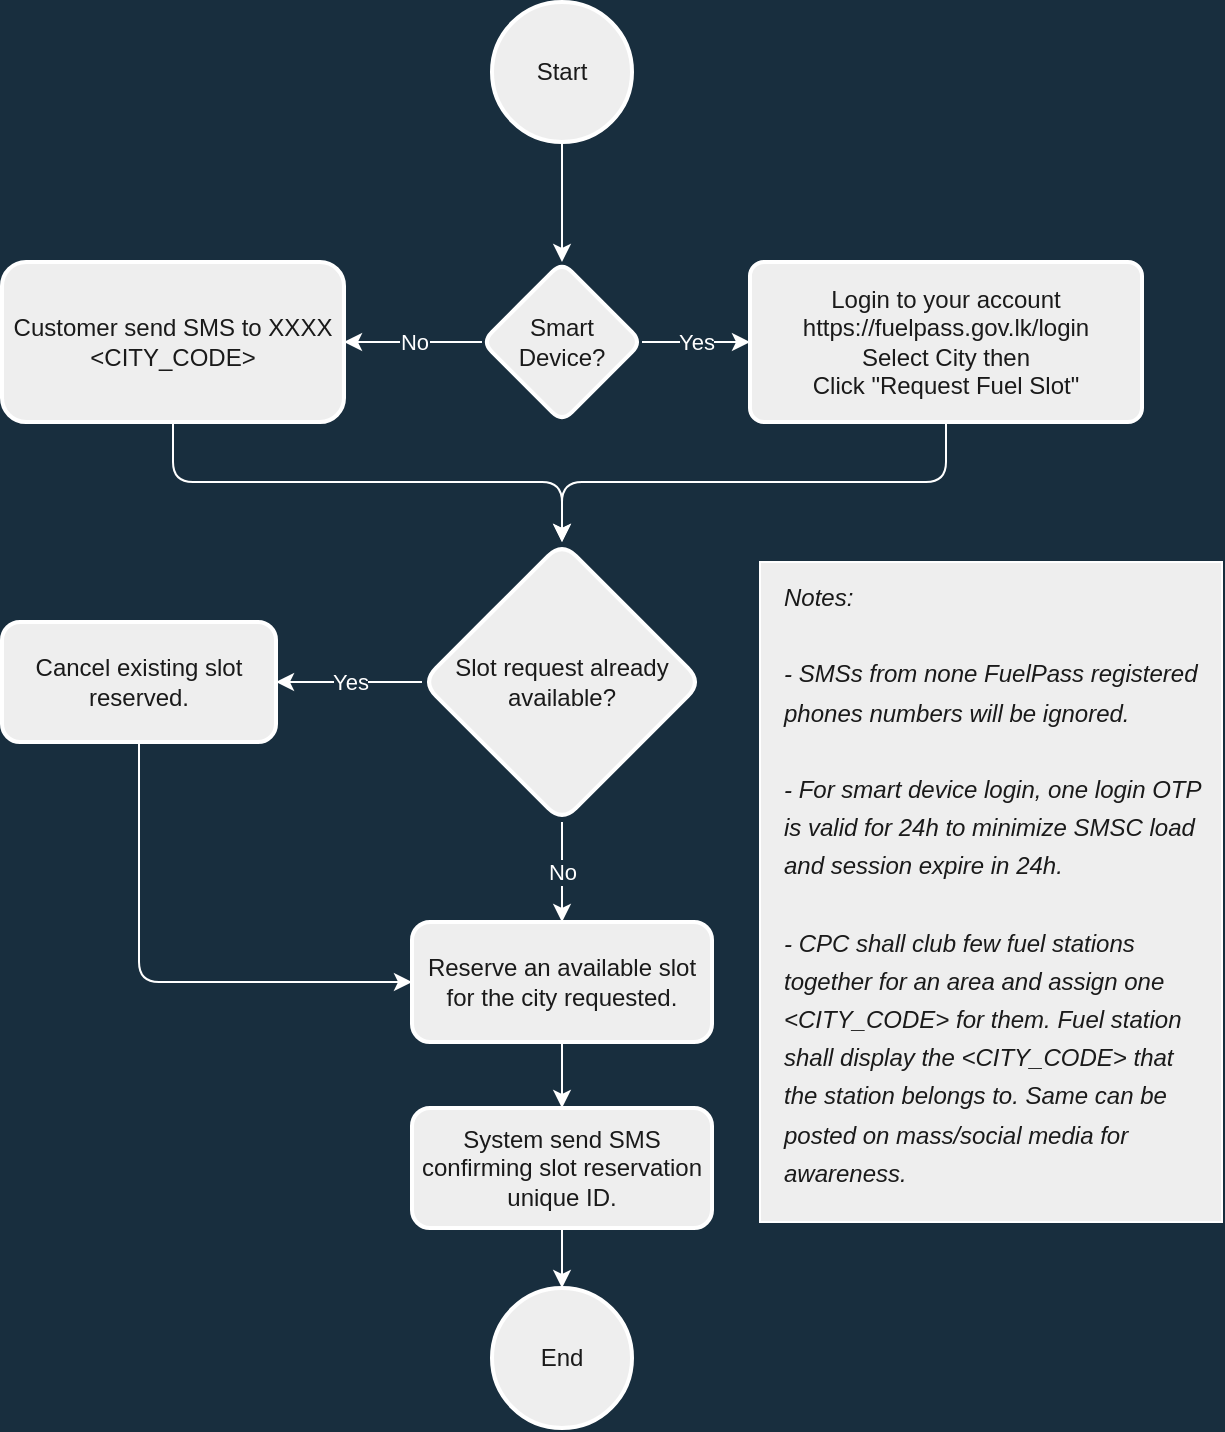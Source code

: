 <mxfile version="20.2.0" type="github">
  <diagram id="C5RBs43oDa-KdzZeNtuy" name="Page-1">
    <mxGraphModel dx="1422" dy="804" grid="1" gridSize="10" guides="1" tooltips="1" connect="1" arrows="1" fold="1" page="1" pageScale="1" pageWidth="827" pageHeight="1169" background="#182E3E" math="0" shadow="0">
      <root>
        <mxCell id="WIyWlLk6GJQsqaUBKTNV-0" />
        <mxCell id="WIyWlLk6GJQsqaUBKTNV-1" parent="WIyWlLk6GJQsqaUBKTNV-0" />
        <mxCell id="34dFONOBpZUZkgEqmKqN-16" value="" style="edgeStyle=orthogonalEdgeStyle;orthogonalLoop=1;jettySize=auto;html=1;entryX=0.5;entryY=0;entryDx=0;entryDy=0;rounded=1;labelBackgroundColor=#182E3E;strokeColor=#FFFFFF;fontColor=#FFFFFF;" edge="1" parent="WIyWlLk6GJQsqaUBKTNV-1" source="34dFONOBpZUZkgEqmKqN-0" target="34dFONOBpZUZkgEqmKqN-19">
          <mxGeometry relative="1" as="geometry">
            <mxPoint x="395" y="185" as="targetPoint" />
          </mxGeometry>
        </mxCell>
        <mxCell id="34dFONOBpZUZkgEqmKqN-0" value="Start" style="strokeWidth=2;html=1;shape=mxgraph.flowchart.start_2;whiteSpace=wrap;rounded=1;fillColor=#EEEEEE;strokeColor=#FFFFFF;fontColor=#1A1A1A;" vertex="1" parent="WIyWlLk6GJQsqaUBKTNV-1">
          <mxGeometry x="365" y="40" width="70" height="70" as="geometry" />
        </mxCell>
        <mxCell id="34dFONOBpZUZkgEqmKqN-4" value="Yes" style="edgeStyle=orthogonalEdgeStyle;orthogonalLoop=1;jettySize=auto;html=1;exitX=1;exitY=0.5;exitDx=0;exitDy=0;rounded=1;labelBackgroundColor=#182E3E;strokeColor=#FFFFFF;fontColor=#FFFFFF;" edge="1" parent="WIyWlLk6GJQsqaUBKTNV-1" source="34dFONOBpZUZkgEqmKqN-19" target="34dFONOBpZUZkgEqmKqN-3">
          <mxGeometry relative="1" as="geometry">
            <mxPoint x="445" y="210" as="sourcePoint" />
          </mxGeometry>
        </mxCell>
        <mxCell id="34dFONOBpZUZkgEqmKqN-6" value="No" style="edgeStyle=orthogonalEdgeStyle;orthogonalLoop=1;jettySize=auto;html=1;exitX=0;exitY=0.5;exitDx=0;exitDy=0;rounded=1;labelBackgroundColor=#182E3E;strokeColor=#FFFFFF;fontColor=#FFFFFF;" edge="1" parent="WIyWlLk6GJQsqaUBKTNV-1" source="34dFONOBpZUZkgEqmKqN-19" target="34dFONOBpZUZkgEqmKqN-5">
          <mxGeometry relative="1" as="geometry">
            <mxPoint x="345" y="210" as="sourcePoint" />
          </mxGeometry>
        </mxCell>
        <mxCell id="34dFONOBpZUZkgEqmKqN-35" style="edgeStyle=orthogonalEdgeStyle;orthogonalLoop=1;jettySize=auto;html=1;exitX=0.5;exitY=1;exitDx=0;exitDy=0;entryX=0.5;entryY=0;entryDx=0;entryDy=0;rounded=1;labelBackgroundColor=#182E3E;strokeColor=#FFFFFF;fontColor=#FFFFFF;" edge="1" parent="WIyWlLk6GJQsqaUBKTNV-1" source="34dFONOBpZUZkgEqmKqN-3" target="34dFONOBpZUZkgEqmKqN-9">
          <mxGeometry relative="1" as="geometry" />
        </mxCell>
        <mxCell id="34dFONOBpZUZkgEqmKqN-3" value="&lt;div&gt;Login to your account&lt;/div&gt;&lt;div&gt;https://fuelpass.gov.lk/login&lt;/div&gt;&lt;div&gt;Select City then&lt;/div&gt;&lt;div&gt;Click &quot;Request Fuel Slot&quot;&lt;/div&gt;" style="whiteSpace=wrap;html=1;absoluteArcSize=1;arcSize=14;strokeWidth=2;rounded=1;fillColor=#EEEEEE;strokeColor=#FFFFFF;fontColor=#1A1A1A;" vertex="1" parent="WIyWlLk6GJQsqaUBKTNV-1">
          <mxGeometry x="494" y="170" width="196" height="80" as="geometry" />
        </mxCell>
        <mxCell id="34dFONOBpZUZkgEqmKqN-22" style="edgeStyle=orthogonalEdgeStyle;orthogonalLoop=1;jettySize=auto;html=1;exitX=0.5;exitY=1;exitDx=0;exitDy=0;entryX=0.5;entryY=0;entryDx=0;entryDy=0;rounded=1;labelBackgroundColor=#182E3E;strokeColor=#FFFFFF;fontColor=#FFFFFF;" edge="1" parent="WIyWlLk6GJQsqaUBKTNV-1" source="34dFONOBpZUZkgEqmKqN-5" target="34dFONOBpZUZkgEqmKqN-9">
          <mxGeometry relative="1" as="geometry" />
        </mxCell>
        <mxCell id="34dFONOBpZUZkgEqmKqN-5" value="&lt;div&gt;Customer send SMS to XXXX&lt;/div&gt;&lt;div&gt;&amp;lt;CITY_CODE&amp;gt;&lt;/div&gt;" style="whiteSpace=wrap;html=1;strokeWidth=2;rounded=1;fillColor=#EEEEEE;strokeColor=#FFFFFF;fontColor=#1A1A1A;" vertex="1" parent="WIyWlLk6GJQsqaUBKTNV-1">
          <mxGeometry x="120" y="170" width="171" height="80" as="geometry" />
        </mxCell>
        <mxCell id="34dFONOBpZUZkgEqmKqN-25" value="No" style="edgeStyle=orthogonalEdgeStyle;orthogonalLoop=1;jettySize=auto;html=1;rounded=1;labelBackgroundColor=#182E3E;strokeColor=#FFFFFF;fontColor=#FFFFFF;" edge="1" parent="WIyWlLk6GJQsqaUBKTNV-1" source="34dFONOBpZUZkgEqmKqN-9" target="34dFONOBpZUZkgEqmKqN-24">
          <mxGeometry relative="1" as="geometry" />
        </mxCell>
        <mxCell id="34dFONOBpZUZkgEqmKqN-27" value="Yes" style="edgeStyle=orthogonalEdgeStyle;orthogonalLoop=1;jettySize=auto;html=1;rounded=1;labelBackgroundColor=#182E3E;strokeColor=#FFFFFF;fontColor=#FFFFFF;" edge="1" parent="WIyWlLk6GJQsqaUBKTNV-1" source="34dFONOBpZUZkgEqmKqN-9" target="34dFONOBpZUZkgEqmKqN-26">
          <mxGeometry relative="1" as="geometry" />
        </mxCell>
        <mxCell id="34dFONOBpZUZkgEqmKqN-9" value="Slot request already available?" style="rhombus;whiteSpace=wrap;html=1;strokeWidth=2;rounded=1;fillColor=#EEEEEE;strokeColor=#FFFFFF;fontColor=#1A1A1A;" vertex="1" parent="WIyWlLk6GJQsqaUBKTNV-1">
          <mxGeometry x="330" y="310" width="140" height="140" as="geometry" />
        </mxCell>
        <mxCell id="34dFONOBpZUZkgEqmKqN-19" value="Smart Device?" style="rhombus;whiteSpace=wrap;html=1;arcSize=14;strokeWidth=2;rounded=1;fillColor=#EEEEEE;strokeColor=#FFFFFF;fontColor=#1A1A1A;" vertex="1" parent="WIyWlLk6GJQsqaUBKTNV-1">
          <mxGeometry x="360" y="170" width="80" height="80" as="geometry" />
        </mxCell>
        <mxCell id="34dFONOBpZUZkgEqmKqN-30" value="" style="edgeStyle=orthogonalEdgeStyle;orthogonalLoop=1;jettySize=auto;html=1;rounded=1;labelBackgroundColor=#182E3E;strokeColor=#FFFFFF;fontColor=#FFFFFF;" edge="1" parent="WIyWlLk6GJQsqaUBKTNV-1" source="34dFONOBpZUZkgEqmKqN-24" target="34dFONOBpZUZkgEqmKqN-29">
          <mxGeometry relative="1" as="geometry" />
        </mxCell>
        <mxCell id="34dFONOBpZUZkgEqmKqN-24" value="Reserve an available slot for the city requested." style="whiteSpace=wrap;html=1;strokeWidth=2;rounded=1;fillColor=#EEEEEE;strokeColor=#FFFFFF;fontColor=#1A1A1A;" vertex="1" parent="WIyWlLk6GJQsqaUBKTNV-1">
          <mxGeometry x="325" y="500" width="150" height="60" as="geometry" />
        </mxCell>
        <mxCell id="34dFONOBpZUZkgEqmKqN-28" style="edgeStyle=orthogonalEdgeStyle;orthogonalLoop=1;jettySize=auto;html=1;exitX=0.5;exitY=1;exitDx=0;exitDy=0;entryX=0;entryY=0.5;entryDx=0;entryDy=0;rounded=1;labelBackgroundColor=#182E3E;strokeColor=#FFFFFF;fontColor=#FFFFFF;" edge="1" parent="WIyWlLk6GJQsqaUBKTNV-1" source="34dFONOBpZUZkgEqmKqN-26" target="34dFONOBpZUZkgEqmKqN-24">
          <mxGeometry relative="1" as="geometry" />
        </mxCell>
        <mxCell id="34dFONOBpZUZkgEqmKqN-26" value="Cancel existing slot reserved." style="whiteSpace=wrap;html=1;strokeWidth=2;rounded=1;fillColor=#EEEEEE;strokeColor=#FFFFFF;fontColor=#1A1A1A;" vertex="1" parent="WIyWlLk6GJQsqaUBKTNV-1">
          <mxGeometry x="120" y="350" width="137" height="60" as="geometry" />
        </mxCell>
        <mxCell id="34dFONOBpZUZkgEqmKqN-34" style="edgeStyle=orthogonalEdgeStyle;orthogonalLoop=1;jettySize=auto;html=1;exitX=0.5;exitY=1;exitDx=0;exitDy=0;entryX=0.5;entryY=0;entryDx=0;entryDy=0;entryPerimeter=0;rounded=1;labelBackgroundColor=#182E3E;strokeColor=#FFFFFF;fontColor=#FFFFFF;" edge="1" parent="WIyWlLk6GJQsqaUBKTNV-1" source="34dFONOBpZUZkgEqmKqN-29" target="34dFONOBpZUZkgEqmKqN-33">
          <mxGeometry relative="1" as="geometry" />
        </mxCell>
        <mxCell id="34dFONOBpZUZkgEqmKqN-29" value="System send SMS confirming slot reservation unique ID." style="whiteSpace=wrap;html=1;strokeWidth=2;rounded=1;fillColor=#EEEEEE;strokeColor=#FFFFFF;fontColor=#1A1A1A;" vertex="1" parent="WIyWlLk6GJQsqaUBKTNV-1">
          <mxGeometry x="325" y="593" width="150" height="60" as="geometry" />
        </mxCell>
        <mxCell id="34dFONOBpZUZkgEqmKqN-33" value="End" style="strokeWidth=2;html=1;shape=mxgraph.flowchart.start_2;whiteSpace=wrap;rounded=1;fillColor=#EEEEEE;strokeColor=#FFFFFF;fontColor=#1A1A1A;" vertex="1" parent="WIyWlLk6GJQsqaUBKTNV-1">
          <mxGeometry x="365" y="683" width="70" height="70" as="geometry" />
        </mxCell>
        <mxCell id="34dFONOBpZUZkgEqmKqN-39" value="&lt;font style=&quot;font-size: 12px;&quot;&gt;Notes: &lt;br&gt;&lt;br&gt;- SMSs from none FuelPass registered phones numbers will be ignored.&lt;br&gt;&lt;br&gt;- For smart device login, one login OTP is valid for 24h to minimize SMSC load and session expire in 24h.&lt;br&gt;&lt;br&gt;- CPC shall club few fuel stations together for an area and assign one &amp;lt;CITY_CODE&amp;gt; for them. Fuel station shall display the &amp;lt;CITY_CODE&amp;gt; that the station belongs to. Same can be posted on mass/social media for awareness.&lt;br&gt;&lt;/font&gt;" style="rounded=0;whiteSpace=wrap;html=1;fontSize=16;align=left;verticalAlign=top;labelBorderColor=none;glass=0;fontStyle=2;spacingLeft=10;spacingRight=10;fontColor=#1A1A1A;fillColor=#EEEEEE;strokeColor=#FFFFFF;" vertex="1" parent="WIyWlLk6GJQsqaUBKTNV-1">
          <mxGeometry x="499" y="320" width="231" height="330" as="geometry" />
        </mxCell>
      </root>
    </mxGraphModel>
  </diagram>
</mxfile>
